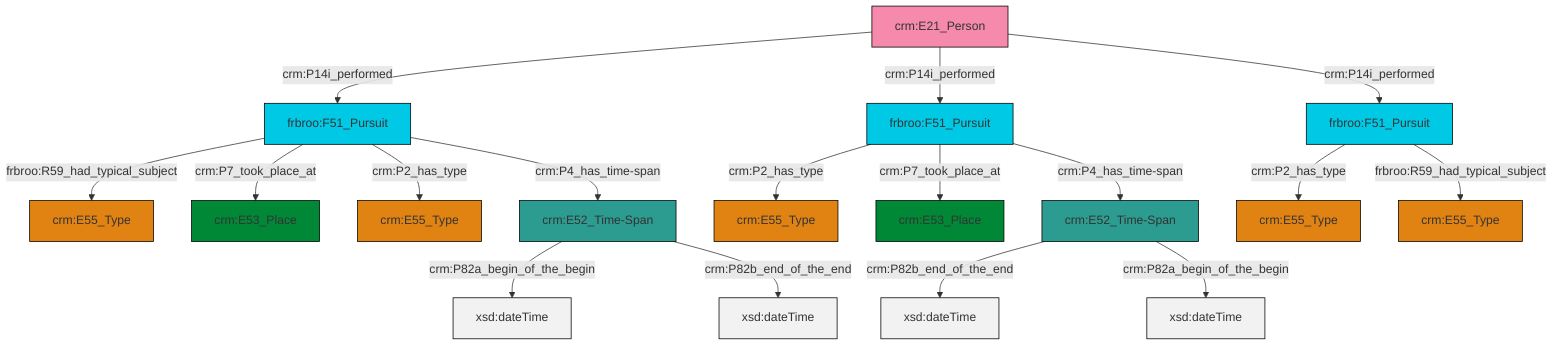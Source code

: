 graph TD
classDef Literal fill:#f2f2f2,stroke:#000000;
classDef CRM_Entity fill:#FFFFFF,stroke:#000000;
classDef Temporal_Entity fill:#00C9E6, stroke:#000000;
classDef Type fill:#E18312, stroke:#000000;
classDef Time-Span fill:#2C9C91, stroke:#000000;
classDef Appellation fill:#FFEB7F, stroke:#000000;
classDef Place fill:#008836, stroke:#000000;
classDef Persistent_Item fill:#B266B2, stroke:#000000;
classDef Conceptual_Object fill:#FFD700, stroke:#000000;
classDef Physical_Thing fill:#D2B48C, stroke:#000000;
classDef Actor fill:#f58aad, stroke:#000000;
classDef PC_Classes fill:#4ce600, stroke:#000000;
classDef Multi fill:#cccccc,stroke:#000000;

0["frbroo:F51_Pursuit"]:::Temporal_Entity -->|frbroo:R59_had_typical_subject| 1["crm:E55_Type"]:::Type
0["frbroo:F51_Pursuit"]:::Temporal_Entity -->|crm:P7_took_place_at| 2["crm:E53_Place"]:::Place
6["frbroo:F51_Pursuit"]:::Temporal_Entity -->|crm:P2_has_type| 7["crm:E55_Type"]:::Type
11["frbroo:F51_Pursuit"]:::Temporal_Entity -->|crm:P2_has_type| 12["crm:E55_Type"]:::Type
14["crm:E52_Time-Span"]:::Time-Span -->|crm:P82a_begin_of_the_begin| 15[xsd:dateTime]:::Literal
0["frbroo:F51_Pursuit"]:::Temporal_Entity -->|crm:P2_has_type| 17["crm:E55_Type"]:::Type
11["frbroo:F51_Pursuit"]:::Temporal_Entity -->|crm:P7_took_place_at| 18["crm:E53_Place"]:::Place
6["frbroo:F51_Pursuit"]:::Temporal_Entity -->|frbroo:R59_had_typical_subject| 8["crm:E55_Type"]:::Type
20["crm:E52_Time-Span"]:::Time-Span -->|crm:P82b_end_of_the_end| 21[xsd:dateTime]:::Literal
3["crm:E21_Person"]:::Actor -->|crm:P14i_performed| 0["frbroo:F51_Pursuit"]:::Temporal_Entity
11["frbroo:F51_Pursuit"]:::Temporal_Entity -->|crm:P4_has_time-span| 20["crm:E52_Time-Span"]:::Time-Span
3["crm:E21_Person"]:::Actor -->|crm:P14i_performed| 11["frbroo:F51_Pursuit"]:::Temporal_Entity
0["frbroo:F51_Pursuit"]:::Temporal_Entity -->|crm:P4_has_time-span| 14["crm:E52_Time-Span"]:::Time-Span
20["crm:E52_Time-Span"]:::Time-Span -->|crm:P82a_begin_of_the_begin| 30[xsd:dateTime]:::Literal
14["crm:E52_Time-Span"]:::Time-Span -->|crm:P82b_end_of_the_end| 31[xsd:dateTime]:::Literal
3["crm:E21_Person"]:::Actor -->|crm:P14i_performed| 6["frbroo:F51_Pursuit"]:::Temporal_Entity